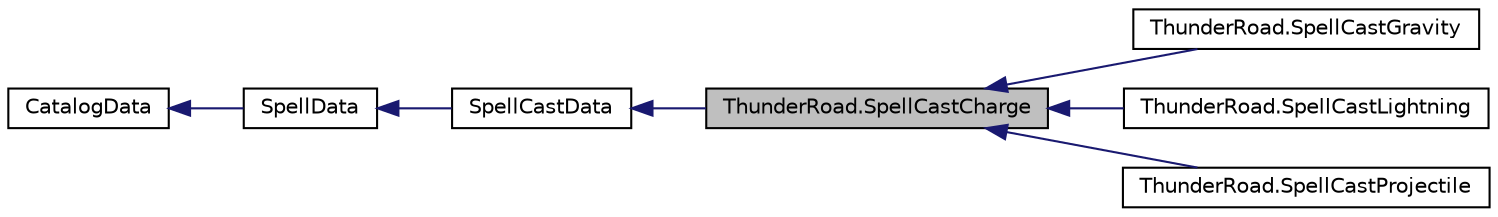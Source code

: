 digraph "ThunderRoad.SpellCastCharge"
{
 // LATEX_PDF_SIZE
  edge [fontname="Helvetica",fontsize="10",labelfontname="Helvetica",labelfontsize="10"];
  node [fontname="Helvetica",fontsize="10",shape=record];
  rankdir="LR";
  Node1 [label="ThunderRoad.SpellCastCharge",height=0.2,width=0.4,color="black", fillcolor="grey75", style="filled", fontcolor="black",tooltip="Class SpellCastCharge. Implements the ThunderRoad.SpellCastData"];
  Node2 -> Node1 [dir="back",color="midnightblue",fontsize="10",style="solid",fontname="Helvetica"];
  Node2 [label="SpellCastData",height=0.2,width=0.4,color="black", fillcolor="white", style="filled",URL="$class_thunder_road_1_1_spell_cast_data.html",tooltip="Class SpellCastData. Implements the ThunderRoad.SpellData"];
  Node3 -> Node2 [dir="back",color="midnightblue",fontsize="10",style="solid",fontname="Helvetica"];
  Node3 [label="SpellData",height=0.2,width=0.4,color="black", fillcolor="white", style="filled",URL="$class_thunder_road_1_1_spell_data.html",tooltip="Class SpellData. Implements the ThunderRoad.CatalogData"];
  Node4 -> Node3 [dir="back",color="midnightblue",fontsize="10",style="solid",fontname="Helvetica"];
  Node4 [label="CatalogData",height=0.2,width=0.4,color="black", fillcolor="white", style="filled",URL="$class_thunder_road_1_1_catalog_data.html",tooltip="Class CatalogData."];
  Node1 -> Node5 [dir="back",color="midnightblue",fontsize="10",style="solid",fontname="Helvetica"];
  Node5 [label="ThunderRoad.SpellCastGravity",height=0.2,width=0.4,color="black", fillcolor="white", style="filled",URL="$class_thunder_road_1_1_spell_cast_gravity.html",tooltip="Class SpellCastGravity. Implements the ThunderRoad.SpellCastCharge"];
  Node1 -> Node6 [dir="back",color="midnightblue",fontsize="10",style="solid",fontname="Helvetica"];
  Node6 [label="ThunderRoad.SpellCastLightning",height=0.2,width=0.4,color="black", fillcolor="white", style="filled",URL="$class_thunder_road_1_1_spell_cast_lightning.html",tooltip="Class SpellCastLightning. Implements the ThunderRoad.SpellCastCharge"];
  Node1 -> Node7 [dir="back",color="midnightblue",fontsize="10",style="solid",fontname="Helvetica"];
  Node7 [label="ThunderRoad.SpellCastProjectile",height=0.2,width=0.4,color="black", fillcolor="white", style="filled",URL="$class_thunder_road_1_1_spell_cast_projectile.html",tooltip="Class SpellCastProjectile. Implements the ThunderRoad.SpellCastCharge"];
}

